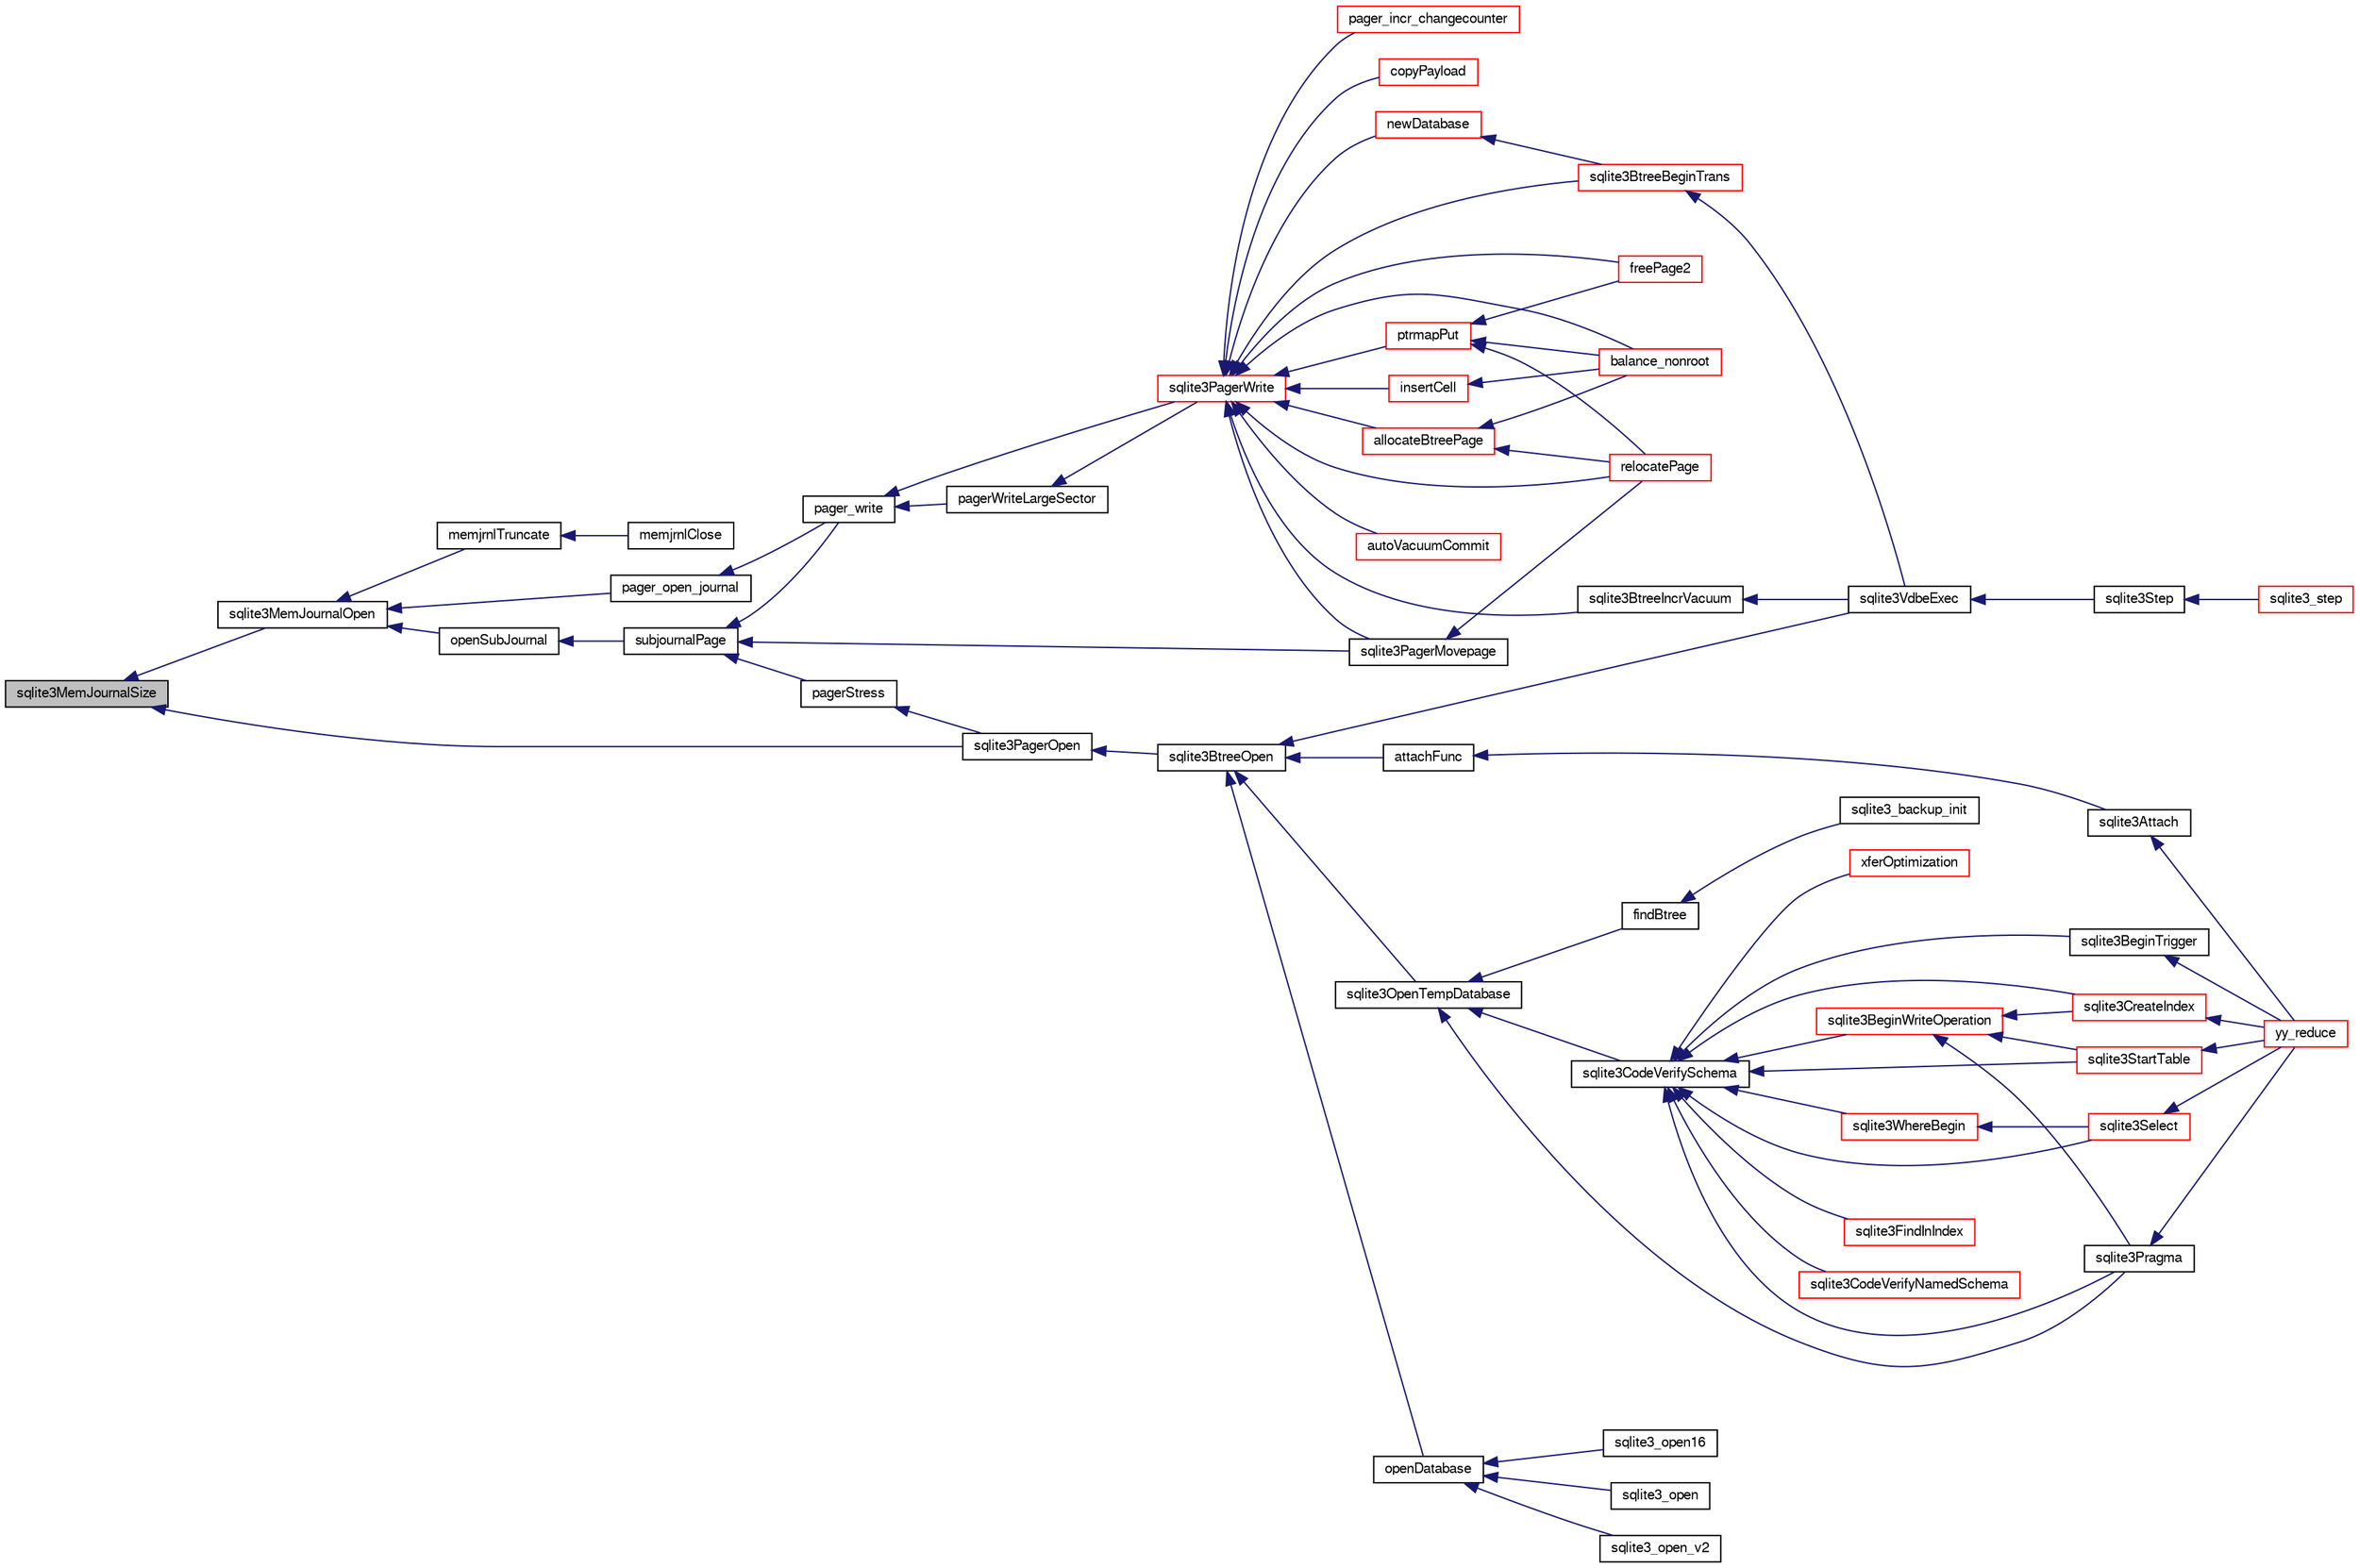 digraph "sqlite3MemJournalSize"
{
  edge [fontname="FreeSans",fontsize="10",labelfontname="FreeSans",labelfontsize="10"];
  node [fontname="FreeSans",fontsize="10",shape=record];
  rankdir="LR";
  Node591669 [label="sqlite3MemJournalSize",height=0.2,width=0.4,color="black", fillcolor="grey75", style="filled", fontcolor="black"];
  Node591669 -> Node591670 [dir="back",color="midnightblue",fontsize="10",style="solid",fontname="FreeSans"];
  Node591670 [label="sqlite3PagerOpen",height=0.2,width=0.4,color="black", fillcolor="white", style="filled",URL="$sqlite3_8c.html#a5b4a74e8a1754922c482b7af19b30611"];
  Node591670 -> Node591671 [dir="back",color="midnightblue",fontsize="10",style="solid",fontname="FreeSans"];
  Node591671 [label="sqlite3BtreeOpen",height=0.2,width=0.4,color="black", fillcolor="white", style="filled",URL="$sqlite3_8c.html#a13dcb44dc34af6ce9d38de9c5aa975f9"];
  Node591671 -> Node591672 [dir="back",color="midnightblue",fontsize="10",style="solid",fontname="FreeSans"];
  Node591672 [label="sqlite3VdbeExec",height=0.2,width=0.4,color="black", fillcolor="white", style="filled",URL="$sqlite3_8c.html#a8ce40a614bdc56719c4d642b1e4dfb21"];
  Node591672 -> Node591673 [dir="back",color="midnightblue",fontsize="10",style="solid",fontname="FreeSans"];
  Node591673 [label="sqlite3Step",height=0.2,width=0.4,color="black", fillcolor="white", style="filled",URL="$sqlite3_8c.html#a3f2872e873e2758a4beedad1d5113554"];
  Node591673 -> Node591674 [dir="back",color="midnightblue",fontsize="10",style="solid",fontname="FreeSans"];
  Node591674 [label="sqlite3_step",height=0.2,width=0.4,color="red", fillcolor="white", style="filled",URL="$sqlite3_8h.html#ac1e491ce36b7471eb28387f7d3c74334"];
  Node591671 -> Node591700 [dir="back",color="midnightblue",fontsize="10",style="solid",fontname="FreeSans"];
  Node591700 [label="attachFunc",height=0.2,width=0.4,color="black", fillcolor="white", style="filled",URL="$sqlite3_8c.html#a69cb751a7da501b9a0aa37e0d7c3eaf7"];
  Node591700 -> Node591701 [dir="back",color="midnightblue",fontsize="10",style="solid",fontname="FreeSans"];
  Node591701 [label="sqlite3Attach",height=0.2,width=0.4,color="black", fillcolor="white", style="filled",URL="$sqlite3_8c.html#ae0907fe0b43cc1b4c7e6a16213e8546f"];
  Node591701 -> Node591702 [dir="back",color="midnightblue",fontsize="10",style="solid",fontname="FreeSans"];
  Node591702 [label="yy_reduce",height=0.2,width=0.4,color="red", fillcolor="white", style="filled",URL="$sqlite3_8c.html#a7c419a9b25711c666a9a2449ef377f14"];
  Node591671 -> Node591933 [dir="back",color="midnightblue",fontsize="10",style="solid",fontname="FreeSans"];
  Node591933 [label="sqlite3OpenTempDatabase",height=0.2,width=0.4,color="black", fillcolor="white", style="filled",URL="$sqlite3_8c.html#aaf3088380b731428b72d3b5777f93755"];
  Node591933 -> Node591877 [dir="back",color="midnightblue",fontsize="10",style="solid",fontname="FreeSans"];
  Node591877 [label="findBtree",height=0.2,width=0.4,color="black", fillcolor="white", style="filled",URL="$sqlite3_8c.html#ab4ee5743b77efd7f8832bf0b9315f973"];
  Node591877 -> Node591878 [dir="back",color="midnightblue",fontsize="10",style="solid",fontname="FreeSans"];
  Node591878 [label="sqlite3_backup_init",height=0.2,width=0.4,color="black", fillcolor="white", style="filled",URL="$sqlite3_8h.html#a9c9aa9e8edeb9910d93148a6621c1097"];
  Node591933 -> Node591934 [dir="back",color="midnightblue",fontsize="10",style="solid",fontname="FreeSans"];
  Node591934 [label="sqlite3CodeVerifySchema",height=0.2,width=0.4,color="black", fillcolor="white", style="filled",URL="$sqlite3_8c.html#ad9d8708d96f8416ec59ebf41c57000f9"];
  Node591934 -> Node591753 [dir="back",color="midnightblue",fontsize="10",style="solid",fontname="FreeSans"];
  Node591753 [label="sqlite3FindInIndex",height=0.2,width=0.4,color="red", fillcolor="white", style="filled",URL="$sqlite3_8c.html#af7d8c56ab0231f44bb5f87b3fafeffb2"];
  Node591934 -> Node591794 [dir="back",color="midnightblue",fontsize="10",style="solid",fontname="FreeSans"];
  Node591794 [label="sqlite3StartTable",height=0.2,width=0.4,color="red", fillcolor="white", style="filled",URL="$sqlite3_8c.html#af49b4395f39d9078a0dda2484c183012"];
  Node591794 -> Node591702 [dir="back",color="midnightblue",fontsize="10",style="solid",fontname="FreeSans"];
  Node591934 -> Node591711 [dir="back",color="midnightblue",fontsize="10",style="solid",fontname="FreeSans"];
  Node591711 [label="sqlite3CreateIndex",height=0.2,width=0.4,color="red", fillcolor="white", style="filled",URL="$sqlite3_8c.html#a8dbe5e590ab6c58a8c45f34f7c81e825"];
  Node591711 -> Node591702 [dir="back",color="midnightblue",fontsize="10",style="solid",fontname="FreeSans"];
  Node591934 -> Node591935 [dir="back",color="midnightblue",fontsize="10",style="solid",fontname="FreeSans"];
  Node591935 [label="sqlite3CodeVerifyNamedSchema",height=0.2,width=0.4,color="red", fillcolor="white", style="filled",URL="$sqlite3_8c.html#a30331e33b8e462cbe3aa83c8bddb8c0e"];
  Node591934 -> Node591936 [dir="back",color="midnightblue",fontsize="10",style="solid",fontname="FreeSans"];
  Node591936 [label="sqlite3BeginWriteOperation",height=0.2,width=0.4,color="red", fillcolor="white", style="filled",URL="$sqlite3_8c.html#a21b1b811bbe305f922244f8913c87f10"];
  Node591936 -> Node591794 [dir="back",color="midnightblue",fontsize="10",style="solid",fontname="FreeSans"];
  Node591936 -> Node591711 [dir="back",color="midnightblue",fontsize="10",style="solid",fontname="FreeSans"];
  Node591936 -> Node591750 [dir="back",color="midnightblue",fontsize="10",style="solid",fontname="FreeSans"];
  Node591750 [label="sqlite3Pragma",height=0.2,width=0.4,color="black", fillcolor="white", style="filled",URL="$sqlite3_8c.html#a111391370f58f8e6a6eca51fd34d62ed"];
  Node591750 -> Node591702 [dir="back",color="midnightblue",fontsize="10",style="solid",fontname="FreeSans"];
  Node591934 -> Node591731 [dir="back",color="midnightblue",fontsize="10",style="solid",fontname="FreeSans"];
  Node591731 [label="xferOptimization",height=0.2,width=0.4,color="red", fillcolor="white", style="filled",URL="$sqlite3_8c.html#ae85c90f7d064fe83f4ed930e708855d2"];
  Node591934 -> Node591750 [dir="back",color="midnightblue",fontsize="10",style="solid",fontname="FreeSans"];
  Node591934 -> Node591751 [dir="back",color="midnightblue",fontsize="10",style="solid",fontname="FreeSans"];
  Node591751 [label="sqlite3Select",height=0.2,width=0.4,color="red", fillcolor="white", style="filled",URL="$sqlite3_8c.html#a2465ee8c956209ba4b272477b7c21a45"];
  Node591751 -> Node591702 [dir="back",color="midnightblue",fontsize="10",style="solid",fontname="FreeSans"];
  Node591934 -> Node591730 [dir="back",color="midnightblue",fontsize="10",style="solid",fontname="FreeSans"];
  Node591730 [label="sqlite3BeginTrigger",height=0.2,width=0.4,color="black", fillcolor="white", style="filled",URL="$sqlite3_8c.html#ac20a731dbd52edec68a09962c7f39a4c"];
  Node591730 -> Node591702 [dir="back",color="midnightblue",fontsize="10",style="solid",fontname="FreeSans"];
  Node591934 -> Node591767 [dir="back",color="midnightblue",fontsize="10",style="solid",fontname="FreeSans"];
  Node591767 [label="sqlite3WhereBegin",height=0.2,width=0.4,color="red", fillcolor="white", style="filled",URL="$sqlite3_8c.html#acad049f5c9a96a8118cffd5e5ce89f7c"];
  Node591767 -> Node591751 [dir="back",color="midnightblue",fontsize="10",style="solid",fontname="FreeSans"];
  Node591933 -> Node591750 [dir="back",color="midnightblue",fontsize="10",style="solid",fontname="FreeSans"];
  Node591671 -> Node591907 [dir="back",color="midnightblue",fontsize="10",style="solid",fontname="FreeSans"];
  Node591907 [label="openDatabase",height=0.2,width=0.4,color="black", fillcolor="white", style="filled",URL="$sqlite3_8c.html#a6a9c3bc3a64234e863413f41db473758"];
  Node591907 -> Node591908 [dir="back",color="midnightblue",fontsize="10",style="solid",fontname="FreeSans"];
  Node591908 [label="sqlite3_open",height=0.2,width=0.4,color="black", fillcolor="white", style="filled",URL="$sqlite3_8h.html#a97ba966ed1acc38409786258268f5f71"];
  Node591907 -> Node591909 [dir="back",color="midnightblue",fontsize="10",style="solid",fontname="FreeSans"];
  Node591909 [label="sqlite3_open_v2",height=0.2,width=0.4,color="black", fillcolor="white", style="filled",URL="$sqlite3_8h.html#a140fe275b6975dc867cea50a65a217c4"];
  Node591907 -> Node591910 [dir="back",color="midnightblue",fontsize="10",style="solid",fontname="FreeSans"];
  Node591910 [label="sqlite3_open16",height=0.2,width=0.4,color="black", fillcolor="white", style="filled",URL="$sqlite3_8h.html#adbc401bb96713f32e553db32f6f3ca33"];
  Node591669 -> Node591938 [dir="back",color="midnightblue",fontsize="10",style="solid",fontname="FreeSans"];
  Node591938 [label="sqlite3MemJournalOpen",height=0.2,width=0.4,color="black", fillcolor="white", style="filled",URL="$sqlite3_8c.html#ad464be0cdcbcfad82c33db47ba916bf4"];
  Node591938 -> Node591939 [dir="back",color="midnightblue",fontsize="10",style="solid",fontname="FreeSans"];
  Node591939 [label="openSubJournal",height=0.2,width=0.4,color="black", fillcolor="white", style="filled",URL="$sqlite3_8c.html#a69f445a04e423a1eaf24a2b9f035b427"];
  Node591939 -> Node591940 [dir="back",color="midnightblue",fontsize="10",style="solid",fontname="FreeSans"];
  Node591940 [label="subjournalPage",height=0.2,width=0.4,color="black", fillcolor="white", style="filled",URL="$sqlite3_8c.html#a836f5a13ba09ee3f118ebe73b58591c4"];
  Node591940 -> Node591941 [dir="back",color="midnightblue",fontsize="10",style="solid",fontname="FreeSans"];
  Node591941 [label="pagerStress",height=0.2,width=0.4,color="black", fillcolor="white", style="filled",URL="$sqlite3_8c.html#abb21a3a371038e9e3e69af0f21a1b386"];
  Node591941 -> Node591670 [dir="back",color="midnightblue",fontsize="10",style="solid",fontname="FreeSans"];
  Node591940 -> Node591942 [dir="back",color="midnightblue",fontsize="10",style="solid",fontname="FreeSans"];
  Node591942 [label="pager_write",height=0.2,width=0.4,color="black", fillcolor="white", style="filled",URL="$sqlite3_8c.html#aa5dbf1a9dcccf0aa140b04b81325517f"];
  Node591942 -> Node591943 [dir="back",color="midnightblue",fontsize="10",style="solid",fontname="FreeSans"];
  Node591943 [label="pagerWriteLargeSector",height=0.2,width=0.4,color="black", fillcolor="white", style="filled",URL="$sqlite3_8c.html#a06334f0cc1c2dc95ffe29c2359928b92"];
  Node591943 -> Node591944 [dir="back",color="midnightblue",fontsize="10",style="solid",fontname="FreeSans"];
  Node591944 [label="sqlite3PagerWrite",height=0.2,width=0.4,color="red", fillcolor="white", style="filled",URL="$sqlite3_8c.html#ad4b8aee028ee99575b0748b299e04ed0"];
  Node591944 -> Node591945 [dir="back",color="midnightblue",fontsize="10",style="solid",fontname="FreeSans"];
  Node591945 [label="pager_incr_changecounter",height=0.2,width=0.4,color="red", fillcolor="white", style="filled",URL="$sqlite3_8c.html#add9f57a131d488bb6fc49dedc5a4df81"];
  Node591944 -> Node591950 [dir="back",color="midnightblue",fontsize="10",style="solid",fontname="FreeSans"];
  Node591950 [label="sqlite3PagerMovepage",height=0.2,width=0.4,color="black", fillcolor="white", style="filled",URL="$sqlite3_8c.html#a8cdedc7a185709301f12c4d7b305aa1e"];
  Node591950 -> Node591951 [dir="back",color="midnightblue",fontsize="10",style="solid",fontname="FreeSans"];
  Node591951 [label="relocatePage",height=0.2,width=0.4,color="red", fillcolor="white", style="filled",URL="$sqlite3_8c.html#af8fb5934ff87b02845c89350c57fd2bc"];
  Node591944 -> Node591959 [dir="back",color="midnightblue",fontsize="10",style="solid",fontname="FreeSans"];
  Node591959 [label="ptrmapPut",height=0.2,width=0.4,color="red", fillcolor="white", style="filled",URL="$sqlite3_8c.html#ac16fbe55892f29324ac5d09957374ed0"];
  Node591959 -> Node591951 [dir="back",color="midnightblue",fontsize="10",style="solid",fontname="FreeSans"];
  Node591959 -> Node591970 [dir="back",color="midnightblue",fontsize="10",style="solid",fontname="FreeSans"];
  Node591970 [label="freePage2",height=0.2,width=0.4,color="red", fillcolor="white", style="filled",URL="$sqlite3_8c.html#a625a2c2bdaf95cdb3a7cb945201f7efb"];
  Node591959 -> Node591963 [dir="back",color="midnightblue",fontsize="10",style="solid",fontname="FreeSans"];
  Node591963 [label="balance_nonroot",height=0.2,width=0.4,color="red", fillcolor="white", style="filled",URL="$sqlite3_8c.html#a513ba5c0beb3462a4b60064469f1539d"];
  Node591944 -> Node591977 [dir="back",color="midnightblue",fontsize="10",style="solid",fontname="FreeSans"];
  Node591977 [label="newDatabase",height=0.2,width=0.4,color="red", fillcolor="white", style="filled",URL="$sqlite3_8c.html#a974c792d17dab330807b588197cae229"];
  Node591977 -> Node591979 [dir="back",color="midnightblue",fontsize="10",style="solid",fontname="FreeSans"];
  Node591979 [label="sqlite3BtreeBeginTrans",height=0.2,width=0.4,color="red", fillcolor="white", style="filled",URL="$sqlite3_8c.html#a52d6706df15c67c22aa7d0e290c16bf5"];
  Node591979 -> Node591672 [dir="back",color="midnightblue",fontsize="10",style="solid",fontname="FreeSans"];
  Node591944 -> Node591979 [dir="back",color="midnightblue",fontsize="10",style="solid",fontname="FreeSans"];
  Node591944 -> Node591951 [dir="back",color="midnightblue",fontsize="10",style="solid",fontname="FreeSans"];
  Node591944 -> Node591953 [dir="back",color="midnightblue",fontsize="10",style="solid",fontname="FreeSans"];
  Node591953 [label="sqlite3BtreeIncrVacuum",height=0.2,width=0.4,color="black", fillcolor="white", style="filled",URL="$sqlite3_8c.html#a0b4c98acfd785fc6d5dc5c3237030318"];
  Node591953 -> Node591672 [dir="back",color="midnightblue",fontsize="10",style="solid",fontname="FreeSans"];
  Node591944 -> Node591954 [dir="back",color="midnightblue",fontsize="10",style="solid",fontname="FreeSans"];
  Node591954 [label="autoVacuumCommit",height=0.2,width=0.4,color="red", fillcolor="white", style="filled",URL="$sqlite3_8c.html#a809d22c6311135ae3048adf41febaef0"];
  Node591944 -> Node591983 [dir="back",color="midnightblue",fontsize="10",style="solid",fontname="FreeSans"];
  Node591983 [label="copyPayload",height=0.2,width=0.4,color="red", fillcolor="white", style="filled",URL="$sqlite3_8c.html#aedb2ad4326779a68bc8e012570bda430"];
  Node591944 -> Node592005 [dir="back",color="midnightblue",fontsize="10",style="solid",fontname="FreeSans"];
  Node592005 [label="allocateBtreePage",height=0.2,width=0.4,color="red", fillcolor="white", style="filled",URL="$sqlite3_8c.html#ae84ce1103eabfe9455a6a59e6cec4a33"];
  Node592005 -> Node591951 [dir="back",color="midnightblue",fontsize="10",style="solid",fontname="FreeSans"];
  Node592005 -> Node591963 [dir="back",color="midnightblue",fontsize="10",style="solid",fontname="FreeSans"];
  Node591944 -> Node591970 [dir="back",color="midnightblue",fontsize="10",style="solid",fontname="FreeSans"];
  Node591944 -> Node591968 [dir="back",color="midnightblue",fontsize="10",style="solid",fontname="FreeSans"];
  Node591968 [label="insertCell",height=0.2,width=0.4,color="red", fillcolor="white", style="filled",URL="$sqlite3_8c.html#a16d3a955fe59894c541d500ddf92d7c0"];
  Node591968 -> Node591963 [dir="back",color="midnightblue",fontsize="10",style="solid",fontname="FreeSans"];
  Node591944 -> Node591963 [dir="back",color="midnightblue",fontsize="10",style="solid",fontname="FreeSans"];
  Node591942 -> Node591944 [dir="back",color="midnightblue",fontsize="10",style="solid",fontname="FreeSans"];
  Node591940 -> Node591950 [dir="back",color="midnightblue",fontsize="10",style="solid",fontname="FreeSans"];
  Node591938 -> Node592060 [dir="back",color="midnightblue",fontsize="10",style="solid",fontname="FreeSans"];
  Node592060 [label="pager_open_journal",height=0.2,width=0.4,color="black", fillcolor="white", style="filled",URL="$sqlite3_8c.html#a9a5224f8941dc99ce19bb0eb24766d00"];
  Node592060 -> Node591942 [dir="back",color="midnightblue",fontsize="10",style="solid",fontname="FreeSans"];
  Node591938 -> Node592061 [dir="back",color="midnightblue",fontsize="10",style="solid",fontname="FreeSans"];
  Node592061 [label="memjrnlTruncate",height=0.2,width=0.4,color="black", fillcolor="white", style="filled",URL="$sqlite3_8c.html#aee6d659143d04fd6d28e65e0c63c297d"];
  Node592061 -> Node592062 [dir="back",color="midnightblue",fontsize="10",style="solid",fontname="FreeSans"];
  Node592062 [label="memjrnlClose",height=0.2,width=0.4,color="black", fillcolor="white", style="filled",URL="$sqlite3_8c.html#a6152c26ae6ae527f08efa628ce0505f2"];
}
